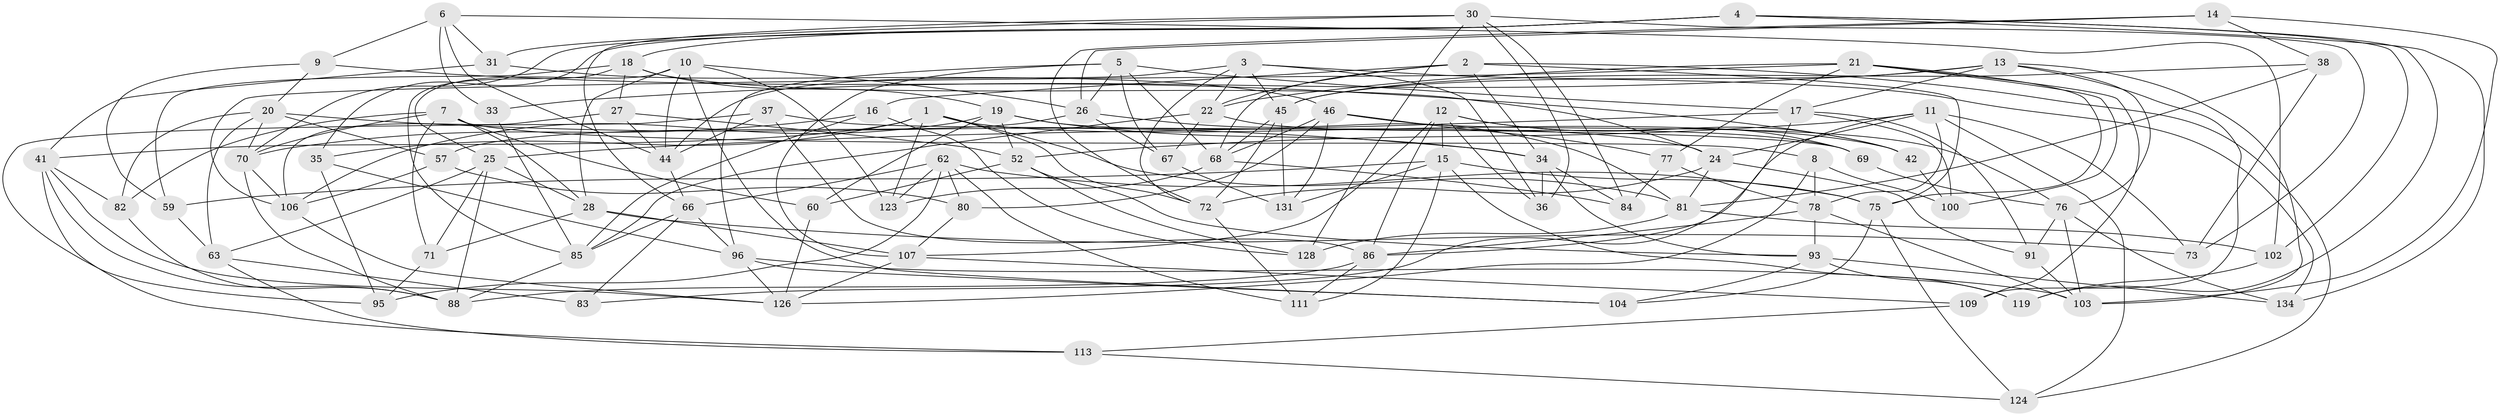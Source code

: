 // Generated by graph-tools (version 1.1) at 2025/52/02/27/25 19:52:29]
// undirected, 86 vertices, 218 edges
graph export_dot {
graph [start="1"]
  node [color=gray90,style=filled];
  1 [super="+56"];
  2 [super="+65"];
  3 [super="+51"];
  4 [super="+58"];
  5 [super="+98"];
  6 [super="+50"];
  7 [super="+49"];
  8;
  9;
  10 [super="+23"];
  11 [super="+29"];
  12 [super="+87"];
  13 [super="+40"];
  14;
  15 [super="+92"];
  16;
  17 [super="+130"];
  18 [super="+32"];
  19 [super="+47"];
  20 [super="+94"];
  21 [super="+55"];
  22 [super="+39"];
  24 [super="+127"];
  25 [super="+125"];
  26 [super="+97"];
  27;
  28 [super="+48"];
  30 [super="+114"];
  31;
  33;
  34 [super="+43"];
  35;
  36;
  37;
  38;
  41 [super="+116"];
  42;
  44 [super="+64"];
  45 [super="+61"];
  46 [super="+54"];
  52 [super="+53"];
  57;
  59;
  60;
  62 [super="+121"];
  63 [super="+115"];
  66 [super="+79"];
  67;
  68 [super="+110"];
  69;
  70 [super="+117"];
  71;
  72 [super="+74"];
  73;
  75 [super="+133"];
  76 [super="+101"];
  77;
  78 [super="+90"];
  80;
  81 [super="+89"];
  82;
  83;
  84;
  85 [super="+105"];
  86 [super="+118"];
  88 [super="+99"];
  91;
  93 [super="+108"];
  95;
  96 [super="+122"];
  100;
  102;
  103 [super="+120"];
  104;
  106 [super="+112"];
  107 [super="+132"];
  109;
  111;
  113;
  119;
  123;
  124;
  126 [super="+129"];
  128;
  131;
  134;
  1 -- 35;
  1 -- 81;
  1 -- 41;
  1 -- 72;
  1 -- 42;
  1 -- 123;
  2 -- 124;
  2 -- 75;
  2 -- 16;
  2 -- 34;
  2 -- 68;
  2 -- 22;
  3 -- 36;
  3 -- 22;
  3 -- 44;
  3 -- 72;
  3 -- 45;
  3 -- 134;
  4 -- 134;
  4 -- 35;
  4 -- 18;
  4 -- 102;
  4 -- 119;
  4 -- 70;
  5 -- 96;
  5 -- 67;
  5 -- 17;
  5 -- 107;
  5 -- 26;
  5 -- 68;
  6 -- 31;
  6 -- 33 [weight=2];
  6 -- 9;
  6 -- 102;
  6 -- 44;
  7 -- 60;
  7 -- 82;
  7 -- 71;
  7 -- 8;
  7 -- 28;
  7 -- 70;
  8 -- 100;
  8 -- 126;
  8 -- 78;
  9 -- 42;
  9 -- 59;
  9 -- 20;
  10 -- 104;
  10 -- 44;
  10 -- 25;
  10 -- 123;
  10 -- 28;
  10 -- 26;
  11 -- 52;
  11 -- 78;
  11 -- 24;
  11 -- 73;
  11 -- 124;
  11 -- 86;
  12 -- 69;
  12 -- 42;
  12 -- 86;
  12 -- 36;
  12 -- 15;
  12 -- 107;
  13 -- 33;
  13 -- 45;
  13 -- 76;
  13 -- 17;
  13 -- 109;
  13 -- 103;
  14 -- 72;
  14 -- 38;
  14 -- 103;
  14 -- 26;
  15 -- 59;
  15 -- 131;
  15 -- 111;
  15 -- 75;
  15 -- 119;
  16 -- 85;
  16 -- 70;
  16 -- 128;
  17 -- 25;
  17 -- 83;
  17 -- 91;
  17 -- 100;
  18 -- 27;
  18 -- 24;
  18 -- 19;
  18 -- 59;
  18 -- 85;
  19 -- 34;
  19 -- 106;
  19 -- 24;
  19 -- 60;
  19 -- 52;
  20 -- 70;
  20 -- 34;
  20 -- 63;
  20 -- 57;
  20 -- 82;
  21 -- 109;
  21 -- 77;
  21 -- 100;
  21 -- 75;
  21 -- 22;
  21 -- 106;
  22 -- 85;
  22 -- 69;
  22 -- 67;
  24 -- 91;
  24 -- 81;
  24 -- 72;
  25 -- 63;
  25 -- 88;
  25 -- 28;
  25 -- 71;
  26 -- 67;
  26 -- 81;
  26 -- 57;
  27 -- 44;
  27 -- 106;
  27 -- 52;
  28 -- 71;
  28 -- 107;
  28 -- 73;
  30 -- 73;
  30 -- 36;
  30 -- 84;
  30 -- 128;
  30 -- 66;
  30 -- 31;
  31 -- 41;
  31 -- 46;
  33 -- 85;
  34 -- 93;
  34 -- 36;
  34 -- 84;
  35 -- 95;
  35 -- 96;
  37 -- 69;
  37 -- 95;
  37 -- 44;
  37 -- 86;
  38 -- 45;
  38 -- 73;
  38 -- 81;
  41 -- 113;
  41 -- 82;
  41 -- 88;
  41 -- 126;
  42 -- 100;
  44 -- 66;
  45 -- 131;
  45 -- 72;
  45 -- 68;
  46 -- 131;
  46 -- 80;
  46 -- 76;
  46 -- 68;
  46 -- 77;
  52 -- 128;
  52 -- 93;
  52 -- 60;
  57 -- 80;
  57 -- 106;
  59 -- 63;
  60 -- 126;
  62 -- 95;
  62 -- 80;
  62 -- 111;
  62 -- 123;
  62 -- 66;
  62 -- 75;
  63 -- 113;
  63 -- 83 [weight=2];
  66 -- 83;
  66 -- 96;
  66 -- 85;
  67 -- 131;
  68 -- 84;
  68 -- 123;
  69 -- 76;
  70 -- 106;
  70 -- 88;
  71 -- 95;
  72 -- 111;
  75 -- 104;
  75 -- 124;
  76 -- 103;
  76 -- 91;
  76 -- 134;
  77 -- 78;
  77 -- 84;
  78 -- 86;
  78 -- 93;
  78 -- 103;
  80 -- 107;
  81 -- 128;
  81 -- 102;
  82 -- 88;
  85 -- 88;
  86 -- 111;
  86 -- 88;
  91 -- 103;
  93 -- 134;
  93 -- 104;
  93 -- 119;
  96 -- 104;
  96 -- 126;
  96 -- 103;
  102 -- 119;
  106 -- 126;
  107 -- 109;
  107 -- 126;
  109 -- 113;
  113 -- 124;
}
